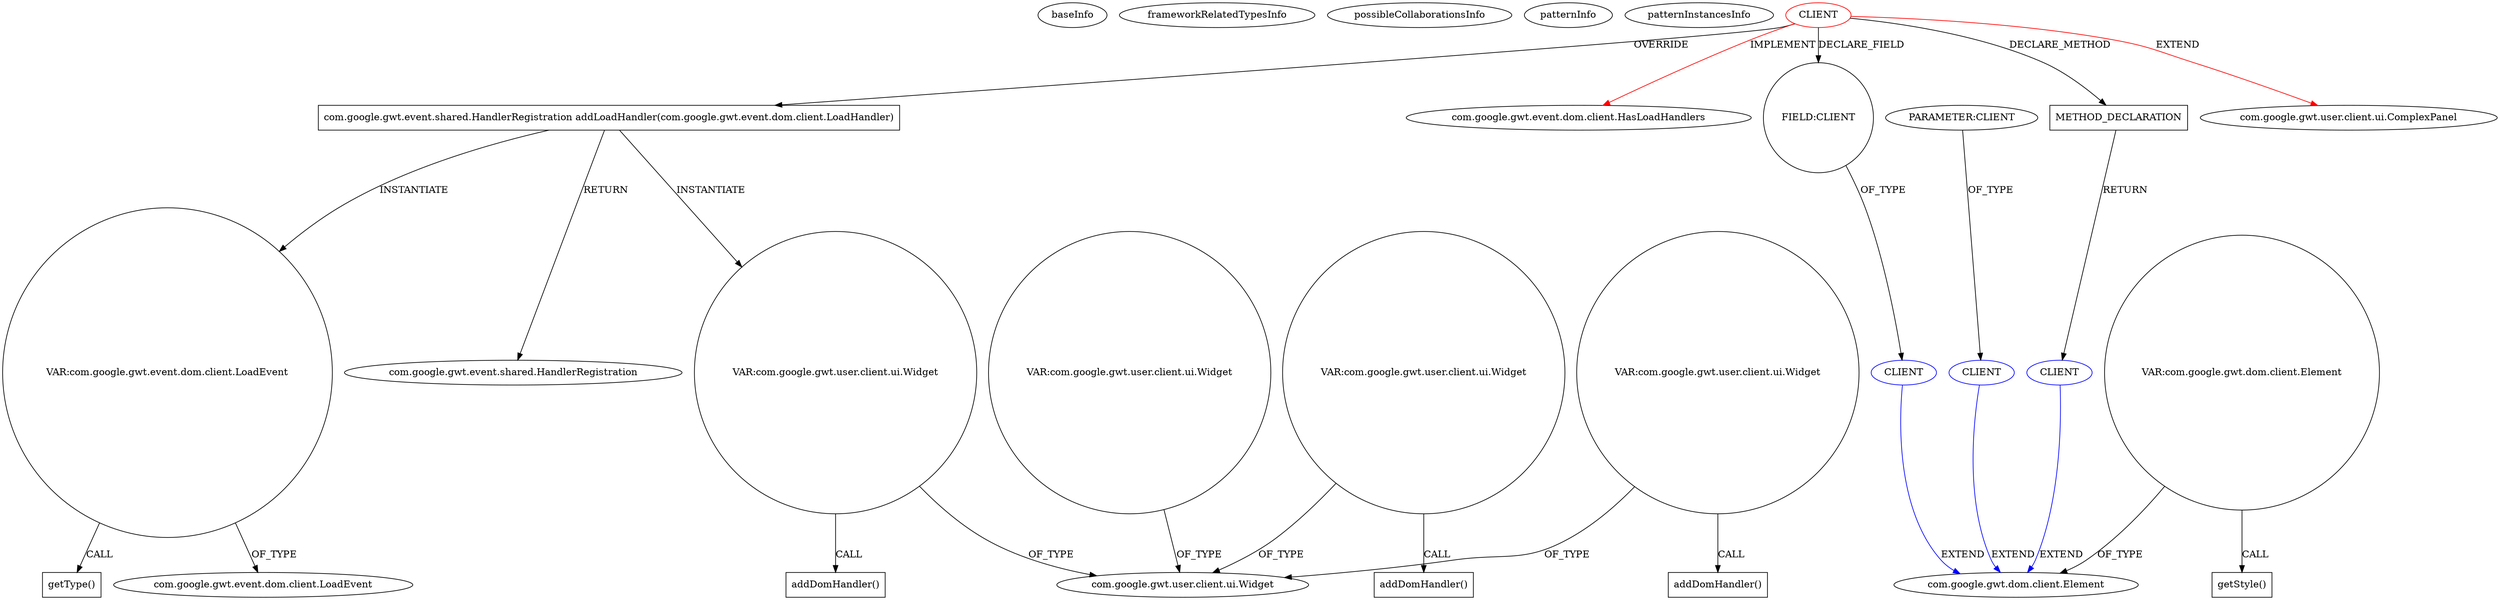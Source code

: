 digraph {
baseInfo[graphId=1503,category="pattern",isAnonymous=false,possibleRelation=true]
frameworkRelatedTypesInfo[0="com.google.gwt.user.client.ui.ComplexPanel",1="com.google.gwt.event.dom.client.HasLoadHandlers"]
possibleCollaborationsInfo[0="1503~FIELD_TYPE_DECLARATION-~com.google.gwt.user.client.ui.ComplexPanel com.google.gwt.event.dom.client.HasLoadHandlers ~com.google.gwt.dom.client.Element ~false~false",1="1503~PARAMETER_TYPE_DECLARATION-~com.google.gwt.user.client.ui.ComplexPanel com.google.gwt.event.dom.client.HasLoadHandlers ~com.google.gwt.dom.client.Element ~false~false",2="1503~RETURN_TYPE_DECLARATION-CLIENT_METHOD_DECLARATION-~com.google.gwt.user.client.ui.ComplexPanel com.google.gwt.event.dom.client.HasLoadHandlers ~com.google.gwt.dom.client.Element ~false~false"]
patternInfo[frequency=3.0,patternRootClient=0]
patternInstancesInfo[0="mguiral-GwtSvgLib~/mguiral-GwtSvgLib/GwtSvgLib-master/src/gwt/html5/svg/client/user/ui/SVGGraphicalWidget.java~SVGGraphicalWidget~3974",1="mguiral-GwtSvgLib~/mguiral-GwtSvgLib/GwtSvgLib-master/src/gwt/html5/svg/client/user/ui/SVGWidget.java~SVGWidget~3992",2="mguiral-GwtSvgLib~/mguiral-GwtSvgLib/GwtSvgLib-master/src/gwt/html5/svg/client/user/ui/SVGSwitchWidget.java~SVGSwitchWidget~4001"]
94[label="com.google.gwt.event.shared.HandlerRegistration addLoadHandler(com.google.gwt.event.dom.client.LoadHandler)",vertexType="OVERRIDING_METHOD_DECLARATION",isFrameworkType=false,shape=box]
0[label="CLIENT",vertexType="ROOT_CLIENT_CLASS_DECLARATION",isFrameworkType=false,color=red]
101[label="VAR:com.google.gwt.event.dom.client.LoadEvent",vertexType="VARIABLE_EXPRESION",isFrameworkType=false,shape=circle]
102[label="getType()",vertexType="INSIDE_CALL",isFrameworkType=false,shape=box]
103[label="com.google.gwt.event.dom.client.LoadEvent",vertexType="FRAMEWORK_CLASS_TYPE",isFrameworkType=false]
15[label="com.google.gwt.event.shared.HandlerRegistration",vertexType="FRAMEWORK_INTERFACE_TYPE",isFrameworkType=false]
10[label="com.google.gwt.event.dom.client.HasLoadHandlers",vertexType="FRAMEWORK_INTERFACE_TYPE",isFrameworkType=false]
11[label="FIELD:CLIENT",vertexType="FIELD_DECLARATION",isFrameworkType=false,shape=circle]
98[label="VAR:com.google.gwt.user.client.ui.Widget",vertexType="VARIABLE_EXPRESION",isFrameworkType=false,shape=circle]
1[label="com.google.gwt.user.client.ui.ComplexPanel",vertexType="FRAMEWORK_CLASS_TYPE",isFrameworkType=false]
20[label="com.google.gwt.user.client.ui.Widget",vertexType="FRAMEWORK_CLASS_TYPE",isFrameworkType=false]
68[label="VAR:com.google.gwt.user.client.ui.Widget",vertexType="VARIABLE_EXPRESION",isFrameworkType=false,shape=circle]
58[label="VAR:com.google.gwt.user.client.ui.Widget",vertexType="VARIABLE_EXPRESION",isFrameworkType=false,shape=circle]
18[label="VAR:com.google.gwt.user.client.ui.Widget",vertexType="VARIABLE_EXPRESION",isFrameworkType=false,shape=circle]
12[label="CLIENT",vertexType="REFERENCE_CLIENT_CLASS_DECLARATION",isFrameworkType=false,color=blue]
13[label="com.google.gwt.dom.client.Element",vertexType="FRAMEWORK_CLASS_TYPE",isFrameworkType=false]
138[label="CLIENT",vertexType="REFERENCE_CLIENT_CLASS_DECLARATION",isFrameworkType=false,color=blue]
146[label="PARAMETER:CLIENT",vertexType="PARAMETER_DECLARATION",isFrameworkType=false]
132[label="CLIENT",vertexType="REFERENCE_CLIENT_CLASS_DECLARATION",isFrameworkType=false,color=blue]
123[label="VAR:com.google.gwt.dom.client.Element",vertexType="VARIABLE_EXPRESION",isFrameworkType=false,shape=circle]
124[label="getStyle()",vertexType="INSIDE_CALL",isFrameworkType=false,shape=box]
99[label="addDomHandler()",vertexType="INSIDE_CALL",isFrameworkType=false,shape=box]
59[label="addDomHandler()",vertexType="INSIDE_CALL",isFrameworkType=false,shape=box]
19[label="addDomHandler()",vertexType="INSIDE_CALL",isFrameworkType=false,shape=box]
131[label="METHOD_DECLARATION",vertexType="CLIENT_METHOD_DECLARATION",isFrameworkType=false,shape=box]
101->103[label="OF_TYPE"]
58->20[label="OF_TYPE"]
94->101[label="INSTANTIATE"]
58->59[label="CALL"]
11->12[label="OF_TYPE"]
0->94[label="OVERRIDE"]
0->131[label="DECLARE_METHOD"]
68->20[label="OF_TYPE"]
0->11[label="DECLARE_FIELD"]
12->13[label="EXTEND",color=blue]
138->13[label="EXTEND",color=blue]
94->98[label="INSTANTIATE"]
98->20[label="OF_TYPE"]
132->13[label="EXTEND",color=blue]
101->102[label="CALL"]
146->138[label="OF_TYPE"]
131->132[label="RETURN"]
0->1[label="EXTEND",color=red]
98->99[label="CALL"]
123->13[label="OF_TYPE"]
94->15[label="RETURN"]
0->10[label="IMPLEMENT",color=red]
123->124[label="CALL"]
18->20[label="OF_TYPE"]
18->19[label="CALL"]
}
